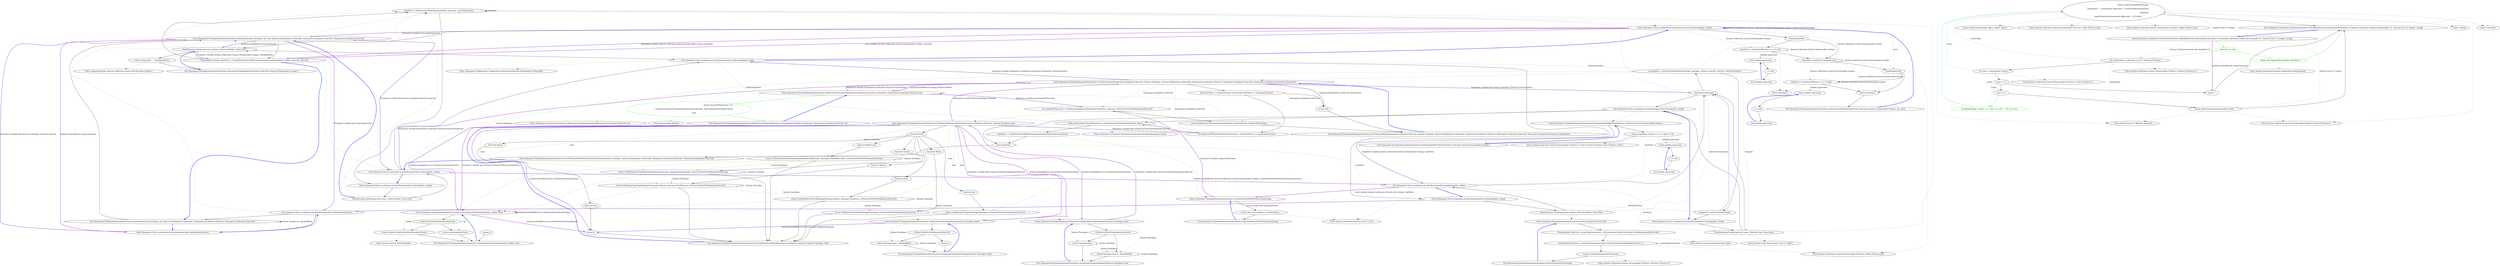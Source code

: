 digraph  {
m0_5 [label="timeParts = SetPrecisionOfTimeSpan(timeParts, precision, countEmptyUnits)", span="45-45", cluster="Humanizer.TimeSpanHumanizeExtensions.Humanize(System.TimeSpan, int, bool, System.Globalization.CultureInfo, Humanizer.Localisation.TimeUnit, Humanizer.Localisation.TimeUnit)", file="TimeSpanHumanizeExtensions.cs"];
m0_27 [label="Entry System.Collections.Generic.List<T>.List()", span="0-0", cluster="System.Collections.Generic.List<T>.List()", file="TimeSpanHumanizeExtensions.cs"];
m0_47 [label="Entry Humanizer.TimeSpanHumanizeExtensions.BuildFormatTimePart(Humanizer.Localisation.Formatters.IFormatter, Humanizer.Localisation.TimeUnit, int)", span="155-155", cluster="Humanizer.TimeSpanHumanizeExtensions.BuildFormatTimePart(Humanizer.Localisation.Formatters.IFormatter, Humanizer.Localisation.TimeUnit, int)", file="TimeSpanHumanizeExtensions.cs"];
m0_82 [label="return amountOfTimeUnits != 0\r\n                ? cultureFormatter.TimeSpanHumanize(timeUnitType, Math.Abs(amountOfTimeUnits))\r\n                : null;", span="158-160", cluster="Humanizer.TimeSpanHumanizeExtensions.BuildFormatTimePart(Humanizer.Localisation.Formatters.IFormatter, Humanizer.Localisation.TimeUnit, int)", color=green, community=0, file="TimeSpanHumanizeExtensions.cs"];
m0_83 [label="Exit Humanizer.TimeSpanHumanizeExtensions.BuildFormatTimePart(Humanizer.Localisation.Formatters.IFormatter, Humanizer.Localisation.TimeUnit, int)", span="155-155", cluster="Humanizer.TimeSpanHumanizeExtensions.BuildFormatTimePart(Humanizer.Localisation.Formatters.IFormatter, Humanizer.Localisation.TimeUnit, int)", file="TimeSpanHumanizeExtensions.cs"];
m0_2 [label="Exit Humanizer.TimeSpanHumanizeExtensions.Humanize(System.TimeSpan, int, System.Globalization.CultureInfo, Humanizer.Localisation.TimeUnit, Humanizer.Localisation.TimeUnit)", span="27-27", cluster="Humanizer.TimeSpanHumanizeExtensions.Humanize(System.TimeSpan, int, System.Globalization.CultureInfo, Humanizer.Localisation.TimeUnit, Humanizer.Localisation.TimeUnit)", file="TimeSpanHumanizeExtensions.cs"];
m0_3 [label="Entry Humanizer.TimeSpanHumanizeExtensions.Humanize(System.TimeSpan, int, bool, System.Globalization.CultureInfo, Humanizer.Localisation.TimeUnit, Humanizer.Localisation.TimeUnit)", span="42-42", cluster="Humanizer.TimeSpanHumanizeExtensions.Humanize(System.TimeSpan, int, bool, System.Globalization.CultureInfo, Humanizer.Localisation.TimeUnit, Humanizer.Localisation.TimeUnit)", file="TimeSpanHumanizeExtensions.cs"];
m0_4 [label="IEnumerable<string> timeParts = CreateTheTimePartsWithUperAndLowerLimits(timeSpan, culture, maxUnit, minUnit)", span="44-44", cluster="Humanizer.TimeSpanHumanizeExtensions.Humanize(System.TimeSpan, int, bool, System.Globalization.CultureInfo, Humanizer.Localisation.TimeUnit, Humanizer.Localisation.TimeUnit)", file="TimeSpanHumanizeExtensions.cs"];
m0_66 [label="Entry Humanizer.TimeSpanHumanizeExtensions.GetSpecialCaseDaysAsInteger(System.TimeSpan, bool)", span="129-129", cluster="Humanizer.TimeSpanHumanizeExtensions.GetSpecialCaseDaysAsInteger(System.TimeSpan, bool)", file="TimeSpanHumanizeExtensions.cs"];
m0_72 [label=isTimeUnitToGetTheMaximumTimeUnit, span="131-131", cluster="Humanizer.TimeSpanHumanizeExtensions.GetSpecialCaseDaysAsInteger(System.TimeSpan, bool)", file="TimeSpanHumanizeExtensions.cs"];
m0_73 [label="return timespan.Days;", span="133-133", cluster="Humanizer.TimeSpanHumanizeExtensions.GetSpecialCaseDaysAsInteger(System.TimeSpan, bool)", file="TimeSpanHumanizeExtensions.cs"];
m0_74 [label="return timespan.Days % _daysInAWeek;", span="135-135", cluster="Humanizer.TimeSpanHumanizeExtensions.GetSpecialCaseDaysAsInteger(System.TimeSpan, bool)", file="TimeSpanHumanizeExtensions.cs"];
m0_75 [label="Exit Humanizer.TimeSpanHumanizeExtensions.GetSpecialCaseDaysAsInteger(System.TimeSpan, bool)", span="129-129", cluster="Humanizer.TimeSpanHumanizeExtensions.GetSpecialCaseDaysAsInteger(System.TimeSpan, bool)", file="TimeSpanHumanizeExtensions.cs"];
m0_90 [label="Entry System.Collections.Generic.IEnumerable<TSource>.Count<TSource>(System.Func<TSource, bool>)", span="0-0", cluster="System.Collections.Generic.IEnumerable<TSource>.Count<TSource>(System.Func<TSource, bool>)", file="TimeSpanHumanizeExtensions.cs"];
m0_39 [label="Entry System.Collections.Generic.IEnumerable<TSource>.Reverse<TSource>()", span="0-0", cluster="System.Collections.Generic.IEnumerable<TSource>.Reverse<TSource>()", file="TimeSpanHumanizeExtensions.cs"];
m0_81 [label="Entry System.Convert.ToInt32(double)", span="0-0", cluster="System.Convert.ToInt32(double)", file="TimeSpanHumanizeExtensions.cs"];
m0_37 [label="Entry System.Enum.GetValues(System.Type)", span="0-0", cluster="System.Enum.GetValues(System.Type)", file="TimeSpanHumanizeExtensions.cs"];
m0_0 [label="Entry Humanizer.Tests.Localisation.he.DateHumanizeTests.DateHumanizeTests()", span="9-9", cluster="Humanizer.Tests.Localisation.he.DateHumanizeTests.DateHumanizeTests()", file="TimeSpanHumanizeExtensions.cs"];
m0_1 [label="Exit Humanizer.Tests.Localisation.he.DateHumanizeTests.DateHumanizeTests()", span="9-9", cluster="Humanizer.Tests.Localisation.he.DateHumanizeTests.DateHumanizeTests()", file="TimeSpanHumanizeExtensions.cs"];
m0_15 [label=timeUnitsEnumTypes, span="57-57", cluster="Humanizer.TimeSpanHumanizeExtensions.CreateTheTimePartsWithUperAndLowerLimits(System.TimeSpan, System.Globalization.CultureInfo, Humanizer.Localisation.TimeUnit, Humanizer.Localisation.TimeUnit)", file="TimeSpanHumanizeExtensions.cs"];
m0_16 [label="var timepart = GetTimeUnitPart(timeUnitType, timespan, culture, maxUnit, minUnit, cultureFormatter)", span="59-59", cluster="Humanizer.TimeSpanHumanizeExtensions.CreateTheTimePartsWithUperAndLowerLimits(System.TimeSpan, System.Globalization.CultureInfo, Humanizer.Localisation.TimeUnit, Humanizer.Localisation.TimeUnit)", file="TimeSpanHumanizeExtensions.cs"];
m0_17 [label="timepart != null || firstValueFound", span="61-61", cluster="Humanizer.TimeSpanHumanizeExtensions.CreateTheTimePartsWithUperAndLowerLimits(System.TimeSpan, System.Globalization.CultureInfo, Humanizer.Localisation.TimeUnit, Humanizer.Localisation.TimeUnit)", file="TimeSpanHumanizeExtensions.cs"];
m0_9 [label="Entry Humanizer.Tests.Localisation.he.DateHumanizeTests.MinutesAgo(int, string)", span="36-36", cluster="Humanizer.Tests.Localisation.he.DateHumanizeTests.MinutesAgo(int, string)", file="TimeSpanHumanizeExtensions.cs"];
m0_94 [label="!countEmptyUnits", span="175-175", cluster="Humanizer.TimeSpanHumanizeExtensions.SetPrecisionOfTimeSpan(System.Collections.Generic.IEnumerable<string>, int, bool)", file="TimeSpanHumanizeExtensions.cs"];
m0_95 [label="timeParts = timeParts.Where(x => x != null)", span="176-176", cluster="Humanizer.TimeSpanHumanizeExtensions.SetPrecisionOfTimeSpan(System.Collections.Generic.IEnumerable<string>, int, bool)", file="TimeSpanHumanizeExtensions.cs"];
m0_96 [label="timeParts = timeParts.Take(precision)", span="177-177", cluster="Humanizer.TimeSpanHumanizeExtensions.SetPrecisionOfTimeSpan(System.Collections.Generic.IEnumerable<string>, int, bool)", file="TimeSpanHumanizeExtensions.cs"];
m0_97 [label=countEmptyUnits, span="178-178", cluster="Humanizer.TimeSpanHumanizeExtensions.SetPrecisionOfTimeSpan(System.Collections.Generic.IEnumerable<string>, int, bool)", file="TimeSpanHumanizeExtensions.cs"];
m0_99 [label="return timeParts;", span="181-181", cluster="Humanizer.TimeSpanHumanizeExtensions.SetPrecisionOfTimeSpan(System.Collections.Generic.IEnumerable<string>, int, bool)", file="TimeSpanHumanizeExtensions.cs"];
m0_98 [label="timeParts = timeParts.Where(x => x != null)", span="179-179", cluster="Humanizer.TimeSpanHumanizeExtensions.SetPrecisionOfTimeSpan(System.Collections.Generic.IEnumerable<string>, int, bool)", file="TimeSpanHumanizeExtensions.cs"];
m0_100 [label="Exit Humanizer.TimeSpanHumanizeExtensions.SetPrecisionOfTimeSpan(System.Collections.Generic.IEnumerable<string>, int, bool)", span="173-173", cluster="Humanizer.TimeSpanHumanizeExtensions.SetPrecisionOfTimeSpan(System.Collections.Generic.IEnumerable<string>, int, bool)", file="TimeSpanHumanizeExtensions.cs"];
m0_6 [label="Entry Humanizer.Tests.Localisation.he.DateHumanizeTests.HoursAgo(int, string)", span="26-26", cluster="Humanizer.Tests.Localisation.he.DateHumanizeTests.HoursAgo(int, string)", file="TimeSpanHumanizeExtensions.cs"];
m0_7 [label="DateHumanize.Verify(expected, hours, TimeUnit.Hour, Tense.Past)", span="28-28", cluster="Humanizer.Tests.Localisation.he.DateHumanizeTests.HoursAgo(int, string)", file="TimeSpanHumanizeExtensions.cs"];
m0_10 [label="DateHumanize.Verify(expected, minutes, TimeUnit.Minute, Tense.Past)", span="38-38", cluster="Humanizer.Tests.Localisation.he.DateHumanizeTests.MinutesAgo(int, string)", file="TimeSpanHumanizeExtensions.cs"];
m0_108 [label="return string.Join('', '', timeSpanParts);", span="186-186", cluster="Humanizer.TimeSpanHumanizeExtensions.ConcatenateTimeSpanParts(System.Collections.Generic.IEnumerable<string>)", file="TimeSpanHumanizeExtensions.cs"];
m0_109 [label="Exit Humanizer.TimeSpanHumanizeExtensions.ConcatenateTimeSpanParts(System.Collections.Generic.IEnumerable<string>)", span="184-184", cluster="Humanizer.TimeSpanHumanizeExtensions.ConcatenateTimeSpanParts(System.Collections.Generic.IEnumerable<string>)", file="TimeSpanHumanizeExtensions.cs"];
m0_67 [label="Entry Humanizer.TimeSpanHumanizeExtensions.GetSpecialCaseWeeksAsInteger(System.TimeSpan, bool)", span="119-119", cluster="Humanizer.TimeSpanHumanizeExtensions.GetSpecialCaseWeeksAsInteger(System.TimeSpan, bool)", file="TimeSpanHumanizeExtensions.cs"];
m0_68 [label=isTimeUnitToGetTheMaximumTimeUnit, span="121-121", cluster="Humanizer.TimeSpanHumanizeExtensions.GetSpecialCaseWeeksAsInteger(System.TimeSpan, bool)", file="TimeSpanHumanizeExtensions.cs"];
m0_69 [label="return timespan.Days / _daysInAWeek;", span="123-123", cluster="Humanizer.TimeSpanHumanizeExtensions.GetSpecialCaseWeeksAsInteger(System.TimeSpan, bool)", file="TimeSpanHumanizeExtensions.cs"];
m0_70 [label="return 0;", span="126-126", cluster="Humanizer.TimeSpanHumanizeExtensions.GetSpecialCaseWeeksAsInteger(System.TimeSpan, bool)", file="TimeSpanHumanizeExtensions.cs"];
m0_71 [label="Exit Humanizer.TimeSpanHumanizeExtensions.GetSpecialCaseWeeksAsInteger(System.TimeSpan, bool)", span="119-119", cluster="Humanizer.TimeSpanHumanizeExtensions.GetSpecialCaseWeeksAsInteger(System.TimeSpan, bool)", file="TimeSpanHumanizeExtensions.cs"];
m0_85 [label="Entry Humanizer.Localisation.Formatters.IFormatter.TimeSpanHumanize(Humanizer.Localisation.TimeUnit, int)", span="36-36", cluster="Humanizer.Localisation.Formatters.IFormatter.TimeSpanHumanize(Humanizer.Localisation.TimeUnit, int)", file="TimeSpanHumanizeExtensions.cs"];
m0_101 [label="Entry Unk.Where", span="", cluster="Unk.Where", file="TimeSpanHumanizeExtensions.cs"];
m0_8 [label="Exit Humanizer.Tests.Localisation.he.DateHumanizeTests.HoursAgo(int, string)", span="26-26", cluster="Humanizer.Tests.Localisation.he.DateHumanizeTests.HoursAgo(int, string)", file="TimeSpanHumanizeExtensions.cs"];
m0_11 [label="Exit Humanizer.Tests.Localisation.he.DateHumanizeTests.MinutesAgo(int, string)", span="36-36", cluster="Humanizer.Tests.Localisation.he.DateHumanizeTests.MinutesAgo(int, string)", file="TimeSpanHumanizeExtensions.cs"];
m0_19 [label="DateHumanize.Verify(expected, years, TimeUnit.Year, Tense.Past)", span="68-68", cluster="Humanizer.Tests.Localisation.he.DateHumanizeTests.YearsAgo(int, string)", file="TimeSpanHumanizeExtensions.cs"];
m0_13 [label="DateHumanize.Verify(expected, months, TimeUnit.Month, Tense.Past)", span="48-48", cluster="Humanizer.Tests.Localisation.he.DateHumanizeTests.MonthsAgo(int, string)", file="TimeSpanHumanizeExtensions.cs"];
m0_14 [label="Exit Humanizer.Tests.Localisation.he.DateHumanizeTests.MonthsAgo(int, string)", span="46-46", cluster="Humanizer.Tests.Localisation.he.DateHumanizeTests.MonthsAgo(int, string)", file="TimeSpanHumanizeExtensions.cs"];
m0_20 [label="Exit Humanizer.Tests.Localisation.he.DateHumanizeTests.YearsAgo(int, string)", span="66-66", cluster="Humanizer.Tests.Localisation.he.DateHumanizeTests.YearsAgo(int, string)", file="TimeSpanHumanizeExtensions.cs"];
m0_12 [label="Entry Humanizer.Tests.Localisation.he.DateHumanizeTests.MonthsAgo(int, string)", span="46-46", cluster="Humanizer.Tests.Localisation.he.DateHumanizeTests.MonthsAgo(int, string)", file="TimeSpanHumanizeExtensions.cs"];
m0_21 [label="string noTimeValueCultureFarmated = cultureFormatter.TimeSpanHumanize_Zero()", span="69-69", cluster="Humanizer.TimeSpanHumanizeExtensions.CreateTheTimePartsWithUperAndLowerLimits(System.TimeSpan, System.Globalization.CultureInfo, Humanizer.Localisation.TimeUnit, Humanizer.Localisation.TimeUnit)", file="TimeSpanHumanizeExtensions.cs"];
m0_18 [label="Entry Humanizer.Tests.Localisation.he.DateHumanizeTests.YearsAgo(int, string)", span="66-66", cluster="Humanizer.Tests.Localisation.he.DateHumanizeTests.YearsAgo(int, string)", file="TimeSpanHumanizeExtensions.cs"];
m0_23 [label="return timeParts;", span="72-72", cluster="Humanizer.TimeSpanHumanizeExtensions.CreateTheTimePartsWithUperAndLowerLimits(System.TimeSpan, System.Globalization.CultureInfo, Humanizer.Localisation.TimeUnit, Humanizer.Localisation.TimeUnit)", file="TimeSpanHumanizeExtensions.cs"];
m0_22 [label="timeParts = CreateTimePartsWithNoTimeValue(noTimeValueCultureFarmated)", span="70-70", cluster="Humanizer.TimeSpanHumanizeExtensions.CreateTheTimePartsWithUperAndLowerLimits(System.TimeSpan, System.Globalization.CultureInfo, Humanizer.Localisation.TimeUnit, Humanizer.Localisation.TimeUnit)", file="TimeSpanHumanizeExtensions.cs"];
m0_24 [label="Exit Humanizer.TimeSpanHumanizeExtensions.CreateTheTimePartsWithUperAndLowerLimits(System.TimeSpan, System.Globalization.CultureInfo, Humanizer.Localisation.TimeUnit, Humanizer.Localisation.TimeUnit)", span="50-50", cluster="Humanizer.TimeSpanHumanizeExtensions.CreateTheTimePartsWithUperAndLowerLimits(System.TimeSpan, System.Globalization.CultureInfo, Humanizer.Localisation.TimeUnit, Humanizer.Localisation.TimeUnit)", file="TimeSpanHumanizeExtensions.cs"];
m0_84 [label="Entry System.Math.Abs(int)", span="0-0", cluster="System.Math.Abs(int)", file="TimeSpanHumanizeExtensions.cs"];
m0_38 [label="Entry System.Collections.Generic.IEnumerable<TSource>.Take<TSource>(int)", span="0-0", cluster="System.Collections.Generic.IEnumerable<TSource>.Take<TSource>(int)", file="TimeSpanHumanizeExtensions.cs"];
m0_110 [label="Entry string.Join(string, System.Collections.Generic.IEnumerable<string>)", span="0-0", cluster="string.Join(string, System.Collections.Generic.IEnumerable<string>)", file="TimeSpanHumanizeExtensions.cs"];
m0_26 [label="Entry Humanizer.TimeSpanHumanizeExtensions.GetEnumTypesForTimeUnit()", span="75-75", cluster="Humanizer.TimeSpanHumanizeExtensions.GetEnumTypesForTimeUnit()", file="TimeSpanHumanizeExtensions.cs"];
m0_33 [label="IEnumerable<TimeUnit> enumTypeEnumerator = (IEnumerable<TimeUnit>)Enum.GetValues(typeof(TimeUnit))", span="77-77", cluster="Humanizer.TimeSpanHumanizeExtensions.GetEnumTypesForTimeUnit()", file="TimeSpanHumanizeExtensions.cs"];
m0_35 [label="return enumTypeEnumerator.Reverse();", span="80-80", cluster="Humanizer.TimeSpanHumanizeExtensions.GetEnumTypesForTimeUnit()", file="TimeSpanHumanizeExtensions.cs"];
m0_34 [label="enumTypeEnumerator = enumTypeEnumerator.Take(_lastTimeUnitTypeIndexImplemented + 1)", span="78-78", cluster="Humanizer.TimeSpanHumanizeExtensions.GetEnumTypesForTimeUnit()", file="TimeSpanHumanizeExtensions.cs"];
m0_36 [label="Exit Humanizer.TimeSpanHumanizeExtensions.GetEnumTypesForTimeUnit()", span="75-75", cluster="Humanizer.TimeSpanHumanizeExtensions.GetEnumTypesForTimeUnit()", file="TimeSpanHumanizeExtensions.cs"];
m0_46 [label="Entry Humanizer.TimeSpanHumanizeExtensions.GetTimeUnitNumericalValue(Humanizer.Localisation.TimeUnit, System.TimeSpan, bool)", span="94-94", cluster="Humanizer.TimeSpanHumanizeExtensions.GetTimeUnitNumericalValue(Humanizer.Localisation.TimeUnit, System.TimeSpan, bool)", file="TimeSpanHumanizeExtensions.cs"];
m0_48 [label=timeUnitToGet, span="96-96", cluster="Humanizer.TimeSpanHumanizeExtensions.GetTimeUnitNumericalValue(Humanizer.Localisation.TimeUnit, System.TimeSpan, bool)", file="TimeSpanHumanizeExtensions.cs"];
m0_50 [label="return GetNormalCaseTimeAsInteger(timespan.Milliseconds, timespan.TotalMilliseconds, isTimeUnitToGetTheMaximumTimeUnit);", span="99-99", cluster="Humanizer.TimeSpanHumanizeExtensions.GetTimeUnitNumericalValue(Humanizer.Localisation.TimeUnit, System.TimeSpan, bool)", file="TimeSpanHumanizeExtensions.cs"];
m0_52 [label="return GetNormalCaseTimeAsInteger(timespan.Seconds, timespan.TotalSeconds, isTimeUnitToGetTheMaximumTimeUnit);", span="101-101", cluster="Humanizer.TimeSpanHumanizeExtensions.GetTimeUnitNumericalValue(Humanizer.Localisation.TimeUnit, System.TimeSpan, bool)", file="TimeSpanHumanizeExtensions.cs"];
m0_54 [label="return GetNormalCaseTimeAsInteger(timespan.Minutes, timespan.TotalMinutes, isTimeUnitToGetTheMaximumTimeUnit);", span="103-103", cluster="Humanizer.TimeSpanHumanizeExtensions.GetTimeUnitNumericalValue(Humanizer.Localisation.TimeUnit, System.TimeSpan, bool)", file="TimeSpanHumanizeExtensions.cs"];
m0_56 [label="return GetNormalCaseTimeAsInteger(timespan.Hours, timespan.TotalHours, isTimeUnitToGetTheMaximumTimeUnit);", span="105-105", cluster="Humanizer.TimeSpanHumanizeExtensions.GetTimeUnitNumericalValue(Humanizer.Localisation.TimeUnit, System.TimeSpan, bool)", file="TimeSpanHumanizeExtensions.cs"];
m0_58 [label="return GetSpecialCaseDaysAsInteger(timespan, isTimeUnitToGetTheMaximumTimeUnit);", span="107-107", cluster="Humanizer.TimeSpanHumanizeExtensions.GetTimeUnitNumericalValue(Humanizer.Localisation.TimeUnit, System.TimeSpan, bool)", file="TimeSpanHumanizeExtensions.cs"];
m0_60 [label="return GetSpecialCaseWeeksAsInteger(timespan, isTimeUnitToGetTheMaximumTimeUnit);", span="109-109", cluster="Humanizer.TimeSpanHumanizeExtensions.GetTimeUnitNumericalValue(Humanizer.Localisation.TimeUnit, System.TimeSpan, bool)", file="TimeSpanHumanizeExtensions.cs"];
m0_63 [label="return 0;", span="115-115", cluster="Humanizer.TimeSpanHumanizeExtensions.GetTimeUnitNumericalValue(Humanizer.Localisation.TimeUnit, System.TimeSpan, bool)", file="TimeSpanHumanizeExtensions.cs"];
m0_49 [label="TimeUnit.Millisecond", span="98-98", cluster="Humanizer.TimeSpanHumanizeExtensions.GetTimeUnitNumericalValue(Humanizer.Localisation.TimeUnit, System.TimeSpan, bool)", file="TimeSpanHumanizeExtensions.cs"];
m0_51 [label="TimeUnit.Second", span="100-100", cluster="Humanizer.TimeSpanHumanizeExtensions.GetTimeUnitNumericalValue(Humanizer.Localisation.TimeUnit, System.TimeSpan, bool)", file="TimeSpanHumanizeExtensions.cs"];
m0_53 [label="TimeUnit.Minute", span="102-102", cluster="Humanizer.TimeSpanHumanizeExtensions.GetTimeUnitNumericalValue(Humanizer.Localisation.TimeUnit, System.TimeSpan, bool)", file="TimeSpanHumanizeExtensions.cs"];
m0_55 [label="TimeUnit.Hour", span="104-104", cluster="Humanizer.TimeSpanHumanizeExtensions.GetTimeUnitNumericalValue(Humanizer.Localisation.TimeUnit, System.TimeSpan, bool)", file="TimeSpanHumanizeExtensions.cs"];
m0_57 [label="TimeUnit.Day", span="106-106", cluster="Humanizer.TimeSpanHumanizeExtensions.GetTimeUnitNumericalValue(Humanizer.Localisation.TimeUnit, System.TimeSpan, bool)", file="TimeSpanHumanizeExtensions.cs"];
m0_59 [label="TimeUnit.Week", span="108-108", cluster="Humanizer.TimeSpanHumanizeExtensions.GetTimeUnitNumericalValue(Humanizer.Localisation.TimeUnit, System.TimeSpan, bool)", file="TimeSpanHumanizeExtensions.cs"];
m0_61 [label="TimeUnit.Month", span="110-110", cluster="Humanizer.TimeSpanHumanizeExtensions.GetTimeUnitNumericalValue(Humanizer.Localisation.TimeUnit, System.TimeSpan, bool)", file="TimeSpanHumanizeExtensions.cs"];
m0_62 [label="TimeUnit.Year", span="112-112", cluster="Humanizer.TimeSpanHumanizeExtensions.GetTimeUnitNumericalValue(Humanizer.Localisation.TimeUnit, System.TimeSpan, bool)", file="TimeSpanHumanizeExtensions.cs"];
m0_64 [label="Exit Humanizer.TimeSpanHumanizeExtensions.GetTimeUnitNumericalValue(Humanizer.Localisation.TimeUnit, System.TimeSpan, bool)", span="94-94", cluster="Humanizer.TimeSpanHumanizeExtensions.GetTimeUnitNumericalValue(Humanizer.Localisation.TimeUnit, System.TimeSpan, bool)", file="TimeSpanHumanizeExtensions.cs"];
m0_105 [label="Entry lambda expression", span="179-179", cluster="lambda expression", file="TimeSpanHumanizeExtensions.cs"];
m0_91 [label="Entry lambda expression", span="170-170", cluster="lambda expression", file="TimeSpanHumanizeExtensions.cs"];
m0_102 [label="Entry lambda expression", span="176-176", cluster="lambda expression", file="TimeSpanHumanizeExtensions.cs"];
m0_93 [label="Exit lambda expression", span="170-170", cluster="lambda expression", file="TimeSpanHumanizeExtensions.cs"];
m0_92 [label="x != null", span="170-170", cluster="lambda expression", file="TimeSpanHumanizeExtensions.cs"];
m0_104 [label="Exit lambda expression", span="176-176", cluster="lambda expression", file="TimeSpanHumanizeExtensions.cs"];
m0_103 [label="x != null", span="176-176", cluster="lambda expression", file="TimeSpanHumanizeExtensions.cs"];
m0_106 [label="x != null", span="179-179", cluster="lambda expression", file="TimeSpanHumanizeExtensions.cs"];
m0_107 [label="Exit lambda expression", span="179-179", cluster="lambda expression", file="TimeSpanHumanizeExtensions.cs"];
m0_32 [label="Entry Humanizer.TimeSpanHumanizeExtensions.CreateTimePartsWithNoTimeValue(string)", span="163-163", cluster="Humanizer.TimeSpanHumanizeExtensions.CreateTimePartsWithNoTimeValue(string)", file="TimeSpanHumanizeExtensions.cs"];
m0_86 [label="return new List<string>() { noTimeValue };", span="165-165", cluster="Humanizer.TimeSpanHumanizeExtensions.CreateTimePartsWithNoTimeValue(string)", file="TimeSpanHumanizeExtensions.cs"];
m0_87 [label="Exit Humanizer.TimeSpanHumanizeExtensions.CreateTimePartsWithNoTimeValue(string)", span="163-163", cluster="Humanizer.TimeSpanHumanizeExtensions.CreateTimePartsWithNoTimeValue(string)", file="TimeSpanHumanizeExtensions.cs"];
m0_25 [label="Entry Humanizer.Configuration.Configurator.GetFormatter(System.Globalization.CultureInfo)", span="66-66", cluster="Humanizer.Configuration.Configurator.GetFormatter(System.Globalization.CultureInfo)", file="TimeSpanHumanizeExtensions.cs"];
m0_30 [label="Entry Humanizer.TimeSpanHumanizeExtensions.IsContainingOnlyNullValue(System.Collections.Generic.IEnumerable<string>)", span="168-168", cluster="Humanizer.TimeSpanHumanizeExtensions.IsContainingOnlyNullValue(System.Collections.Generic.IEnumerable<string>)", file="TimeSpanHumanizeExtensions.cs"];
m0_88 [label="return (timeParts.Count(x => x != null) == 0);", span="170-170", cluster="Humanizer.TimeSpanHumanizeExtensions.IsContainingOnlyNullValue(System.Collections.Generic.IEnumerable<string>)", file="TimeSpanHumanizeExtensions.cs"];
m0_89 [label="Exit Humanizer.TimeSpanHumanizeExtensions.IsContainingOnlyNullValue(System.Collections.Generic.IEnumerable<string>)", span="168-168", cluster="Humanizer.TimeSpanHumanizeExtensions.IsContainingOnlyNullValue(System.Collections.Generic.IEnumerable<string>)", file="TimeSpanHumanizeExtensions.cs"];
m0_28 [label="Entry Humanizer.TimeSpanHumanizeExtensions.GetTimeUnitPart(Humanizer.Localisation.TimeUnit, System.TimeSpan, System.Globalization.CultureInfo, Humanizer.Localisation.TimeUnit, Humanizer.Localisation.TimeUnit, Humanizer.Localisation.Formatters.IFormatter)", span="83-83", cluster="Humanizer.TimeSpanHumanizeExtensions.GetTimeUnitPart(Humanizer.Localisation.TimeUnit, System.TimeSpan, System.Globalization.CultureInfo, Humanizer.Localisation.TimeUnit, Humanizer.Localisation.TimeUnit, Humanizer.Localisation.Formatters.IFormatter)", file="TimeSpanHumanizeExtensions.cs"];
m0_43 [label="return BuildFormatTimePart(cultureFormatter, timeUnitToGet, numberOfTimeUnits);", span="89-89", cluster="Humanizer.TimeSpanHumanizeExtensions.GetTimeUnitPart(Humanizer.Localisation.TimeUnit, System.TimeSpan, System.Globalization.CultureInfo, Humanizer.Localisation.TimeUnit, Humanizer.Localisation.TimeUnit, Humanizer.Localisation.Formatters.IFormatter)", file="TimeSpanHumanizeExtensions.cs"];
m0_42 [label="var numberOfTimeUnits = GetTimeUnitNumericalValue(timeUnitToGet, timespan, isTimeUnitToGetTheMaximumTimeUnit)", span="88-88", cluster="Humanizer.TimeSpanHumanizeExtensions.GetTimeUnitPart(Humanizer.Localisation.TimeUnit, System.TimeSpan, System.Globalization.CultureInfo, Humanizer.Localisation.TimeUnit, Humanizer.Localisation.TimeUnit, Humanizer.Localisation.Formatters.IFormatter)", file="TimeSpanHumanizeExtensions.cs"];
m0_40 [label="timeUnitToGet <= maximumTimeUnit && timeUnitToGet >= minimumTimeUnit", span="85-85", cluster="Humanizer.TimeSpanHumanizeExtensions.GetTimeUnitPart(Humanizer.Localisation.TimeUnit, System.TimeSpan, System.Globalization.CultureInfo, Humanizer.Localisation.TimeUnit, Humanizer.Localisation.TimeUnit, Humanizer.Localisation.Formatters.IFormatter)", file="TimeSpanHumanizeExtensions.cs"];
m0_41 [label="var isTimeUnitToGetTheMaximumTimeUnit = (timeUnitToGet == maximumTimeUnit)", span="87-87", cluster="Humanizer.TimeSpanHumanizeExtensions.GetTimeUnitPart(Humanizer.Localisation.TimeUnit, System.TimeSpan, System.Globalization.CultureInfo, Humanizer.Localisation.TimeUnit, Humanizer.Localisation.TimeUnit, Humanizer.Localisation.Formatters.IFormatter)", file="TimeSpanHumanizeExtensions.cs"];
m0_44 [label="return null;", span="91-91", cluster="Humanizer.TimeSpanHumanizeExtensions.GetTimeUnitPart(Humanizer.Localisation.TimeUnit, System.TimeSpan, System.Globalization.CultureInfo, Humanizer.Localisation.TimeUnit, Humanizer.Localisation.TimeUnit, Humanizer.Localisation.Formatters.IFormatter)", file="TimeSpanHumanizeExtensions.cs"];
m0_45 [label="Exit Humanizer.TimeSpanHumanizeExtensions.GetTimeUnitPart(Humanizer.Localisation.TimeUnit, System.TimeSpan, System.Globalization.CultureInfo, Humanizer.Localisation.TimeUnit, Humanizer.Localisation.TimeUnit, Humanizer.Localisation.Formatters.IFormatter)", span="83-83", cluster="Humanizer.TimeSpanHumanizeExtensions.GetTimeUnitPart(Humanizer.Localisation.TimeUnit, System.TimeSpan, System.Globalization.CultureInfo, Humanizer.Localisation.TimeUnit, Humanizer.Localisation.TimeUnit, Humanizer.Localisation.Formatters.IFormatter)", file="TimeSpanHumanizeExtensions.cs"];
m0_29 [label="Entry System.Collections.Generic.List<T>.Add(T)", span="0-0", cluster="System.Collections.Generic.List<T>.Add(T)", file="TimeSpanHumanizeExtensions.cs"];
m0_31 [label="Entry Humanizer.Localisation.Formatters.IFormatter.TimeSpanHumanize_Zero()", span="28-28", cluster="Humanizer.Localisation.Formatters.IFormatter.TimeSpanHumanize_Zero()", file="TimeSpanHumanizeExtensions.cs"];
m0_65 [label="Entry Humanizer.TimeSpanHumanizeExtensions.GetNormalCaseTimeAsInteger(int, double, bool)", span="138-138", cluster="Humanizer.TimeSpanHumanizeExtensions.GetNormalCaseTimeAsInteger(int, double, bool)", file="TimeSpanHumanizeExtensions.cs"];
m0_76 [label=isTimeUnitToGetTheMaximumTimeUnit, span="140-140", cluster="Humanizer.TimeSpanHumanizeExtensions.GetNormalCaseTimeAsInteger(int, double, bool)", file="TimeSpanHumanizeExtensions.cs"];
m0_77 [label="return Convert.ToInt32(totalTimeNumberOfUnits);", span="144-144", cluster="Humanizer.TimeSpanHumanizeExtensions.GetNormalCaseTimeAsInteger(int, double, bool)", file="TimeSpanHumanizeExtensions.cs"];
m0_78 [label="return timeNumberOfUnits;", span="152-152", cluster="Humanizer.TimeSpanHumanizeExtensions.GetNormalCaseTimeAsInteger(int, double, bool)", file="TimeSpanHumanizeExtensions.cs"];
m0_79 [label="return 0;", span="149-149", cluster="Humanizer.TimeSpanHumanizeExtensions.GetNormalCaseTimeAsInteger(int, double, bool)", file="TimeSpanHumanizeExtensions.cs"];
m0_80 [label="Exit Humanizer.TimeSpanHumanizeExtensions.GetNormalCaseTimeAsInteger(int, double, bool)", span="138-138", cluster="Humanizer.TimeSpanHumanizeExtensions.GetNormalCaseTimeAsInteger(int, double, bool)", file="TimeSpanHumanizeExtensions.cs"];
m1_23 [label="Entry string.Format(string, object, object, object)", span="0-0", cluster="string.Format(string, object, object, object)", file="TimeSpanHumanizeTests.cs"];
m1_19 [label="Entry System.Collections.Generic.IEnumerable<TSource>.Take<TSource>(int)", span="0-0", cluster="System.Collections.Generic.IEnumerable<TSource>.Take<TSource>(int)", file="TimeSpanHumanizeTests.cs"];
m1_22 [label="Entry System.Collections.Generic.IEnumerable<TSource>.Skip<TSource>(int)", span="0-0", cluster="System.Collections.Generic.IEnumerable<TSource>.Skip<TSource>(int)", file="TimeSpanHumanizeTests.cs"];
m1_18 [label="Entry System.Func<T, TResult>.Invoke(T)", span="0-0", cluster="System.Func<T, TResult>.Invoke(T)", file="TimeSpanHumanizeTests.cs"];
m1_14 [label="Entry System.ArgumentException.ArgumentException(string)", span="0-0", cluster="System.ArgumentException.ArgumentException(string)", file="TimeSpanHumanizeTests.cs"];
m1_2 [label="Entry Humanizer.Localisation.CollectionFormatters.OxfordStyleCollectionFormatter.Humanize<T>(System.Collections.Generic.IEnumerable<T>, System.Func<T, string>, string)", span="13-13", cluster="Humanizer.Localisation.CollectionFormatters.OxfordStyleCollectionFormatter.Humanize<T>(System.Collections.Generic.IEnumerable<T>, System.Func<T, string>, string)", file="TimeSpanHumanizeTests.cs"];
m1_3 [label="collection == null", span="15-15", cluster="Humanizer.Localisation.CollectionFormatters.OxfordStyleCollectionFormatter.Humanize<T>(System.Collections.Generic.IEnumerable<T>, System.Func<T, string>, string)", color=green, community=0, file="TimeSpanHumanizeTests.cs"];
m1_4 [label="throw new ArgumentException(''collection'');", span="16-16", cluster="Humanizer.Localisation.CollectionFormatters.OxfordStyleCollectionFormatter.Humanize<T>(System.Collections.Generic.IEnumerable<T>, System.Func<T, string>, string)", color=green, community=0, file="TimeSpanHumanizeTests.cs"];
m1_5 [label="var enumerable = collection as T[] ?? collection.ToArray()", span="18-18", cluster="Humanizer.Localisation.CollectionFormatters.OxfordStyleCollectionFormatter.Humanize<T>(System.Collections.Generic.IEnumerable<T>, System.Func<T, string>, string)", file="TimeSpanHumanizeTests.cs"];
m1_11 [label="var formatString = count > 2 ? ''{0}, {1} {2}'' : ''{0} {1} {2}''", span="28-28", cluster="Humanizer.Localisation.CollectionFormatters.OxfordStyleCollectionFormatter.Humanize<T>(System.Collections.Generic.IEnumerable<T>, System.Func<T, string>, string)", color=green, community=0, file="TimeSpanHumanizeTests.cs"];
m1_6 [label="var count = enumerable.Count()", span="20-20", cluster="Humanizer.Localisation.CollectionFormatters.OxfordStyleCollectionFormatter.Humanize<T>(System.Collections.Generic.IEnumerable<T>, System.Func<T, string>, string)", file="TimeSpanHumanizeTests.cs"];
m1_9 [label="count == 1", span="25-25", cluster="Humanizer.Localisation.CollectionFormatters.OxfordStyleCollectionFormatter.Humanize<T>(System.Collections.Generic.IEnumerable<T>, System.Func<T, string>, string)", file="TimeSpanHumanizeTests.cs"];
m1_12 [label="return string.Format(formatString,\r\n                string.Join('', '', enumerable.Take(count - 1).Select(objectFormatter)),\r\n                separator,\r\n                objectFormatter(enumerable.Skip(count - 1).First()));", span="30-33", cluster="Humanizer.Localisation.CollectionFormatters.OxfordStyleCollectionFormatter.Humanize<T>(System.Collections.Generic.IEnumerable<T>, System.Func<T, string>, string)", file="TimeSpanHumanizeTests.cs"];
m1_10 [label="return objectFormatter(enumerable.First());", span="26-26", cluster="Humanizer.Localisation.CollectionFormatters.OxfordStyleCollectionFormatter.Humanize<T>(System.Collections.Generic.IEnumerable<T>, System.Func<T, string>, string)", file="TimeSpanHumanizeTests.cs"];
m1_8 [label="return '''';", span="23-23", cluster="Humanizer.Localisation.CollectionFormatters.OxfordStyleCollectionFormatter.Humanize<T>(System.Collections.Generic.IEnumerable<T>, System.Func<T, string>, string)", file="TimeSpanHumanizeTests.cs"];
m1_7 [label="count == 0", span="22-22", cluster="Humanizer.Localisation.CollectionFormatters.OxfordStyleCollectionFormatter.Humanize<T>(System.Collections.Generic.IEnumerable<T>, System.Func<T, string>, string)", file="TimeSpanHumanizeTests.cs"];
m1_13 [label="Exit Humanizer.Localisation.CollectionFormatters.OxfordStyleCollectionFormatter.Humanize<T>(System.Collections.Generic.IEnumerable<T>, System.Func<T, string>, string)", span="13-13", cluster="Humanizer.Localisation.CollectionFormatters.OxfordStyleCollectionFormatter.Humanize<T>(System.Collections.Generic.IEnumerable<T>, System.Func<T, string>, string)", file="TimeSpanHumanizeTests.cs"];
m1_21 [label="Entry Unk.Join", span="", cluster="Unk.Join", file="TimeSpanHumanizeTests.cs"];
m1_17 [label="Entry System.Collections.Generic.IEnumerable<TSource>.First<TSource>()", span="0-0", cluster="System.Collections.Generic.IEnumerable<TSource>.First<TSource>()", file="TimeSpanHumanizeTests.cs"];
m1_15 [label="Entry System.Collections.Generic.IEnumerable<TSource>.ToArray<TSource>()", span="0-0", cluster="System.Collections.Generic.IEnumerable<TSource>.ToArray<TSource>()", file="TimeSpanHumanizeTests.cs"];
m1_16 [label="Entry System.Collections.Generic.IEnumerable<TSource>.Count<TSource>()", span="0-0", cluster="System.Collections.Generic.IEnumerable<TSource>.Count<TSource>()", file="TimeSpanHumanizeTests.cs"];
m1_20 [label="Entry Unk.Select", span="", cluster="Unk.Select", file="TimeSpanHumanizeTests.cs"];
m0_5 -> m0_9  [key=2, style=dotted];
m0_5 -> m0_5  [key=1, style=dashed, color=darkseagreen4, label=timeParts];
m0_5 -> m0_6  [key=0, style=solid];
m0_47 -> m0_82  [key=0, style=solid, color=green];
m0_47 -> m0_28  [key=3, color=darkorchid, style=bold, label="Parameter variable Humanizer.Localisation.TimeUnit timeUnitType"];
m0_47 -> m0_42  [key=3, color=darkorchid, style=bold, label="Parameter variable int amountOfTimeUnits"];
m0_82 -> m0_83  [key=0, style=solid, color=green];
m0_82 -> m0_84  [key=2, style=dotted, color=green];
m0_82 -> m0_85  [key=2, style=dotted, color=green];
m0_83 -> m0_47  [key=0, style=bold, color=blue];
m0_2 -> m0_3  [key=0, style=solid];
m0_2 -> m0_2  [key=3, color=darkorchid, style=bold, label="Field variable int _daysInAWeek"];
m0_2 -> m0_0  [key=0, style=bold, color=blue];
m0_3 -> m0_4  [key=0, style=solid];
m0_3 -> m0_5  [key=2, style=dotted];
m0_3 -> m0_0  [key=3, color=darkorchid, style=bold, label="Parameter variable Humanizer.Localisation.TimeUnit minUnit"];
m0_3 -> m0_1  [key=3, color=darkorchid, style=bold, label="Parameter variable bool countEmptyUnits"];
m0_3 -> m0_10  [key=3, color=darkorchid, style=bold, label="method methodReturn string Humanize"];
m0_4 -> m0_2  [key=0, style=bold, color=blue];
m0_4 -> m0_8  [key=2, style=dotted];
m0_4 -> m0_5  [key=0, style=solid];
m0_4 -> m0_9  [key=3, color=darkorchid, style=bold, label="Local variable System.Collections.Generic.IEnumerable<string> timeParts"];
m0_66 -> m0_46  [key=3, color=darkorchid, style=bold, label="Parameter variable bool isTimeUnitToGetTheMaximumTimeUnit"];
m0_66 -> m0_72  [key=0, style=solid];
m0_66 -> m0_73  [key=1, style=dashed, color=darkseagreen4, label="System.TimeSpan"];
m0_66 -> m0_74  [key=1, style=dashed, color=darkseagreen4, label="System.TimeSpan"];
m0_72 -> m0_73  [key=0, style=solid];
m0_72 -> m0_74  [key=0, style=solid];
m0_73 -> m0_75  [key=0, style=solid];
m0_73 -> m0_73  [key=1, style=dashed, color=darkseagreen4, label="System.TimeSpan"];
m0_73 -> m0_74  [key=1, style=dashed, color=darkseagreen4, label="System.TimeSpan"];
m0_74 -> m0_75  [key=0, style=solid];
m0_74 -> m0_74  [key=1, style=dashed, color=darkseagreen4, label="System.TimeSpan"];
m0_75 -> m0_66  [key=0, style=bold, color=blue];
m0_0 -> m0_3  [key=3, color=darkorchid, style=bold, label="method methodReturn string Humanize"];
m0_0 -> m0_1  [key=0, style=solid];
m0_1 -> m0_3  [key=2, style=dotted];
m0_1 -> m0_2  [key=0, style=solid];
m0_1 -> m0_0  [key=0, style=bold, color=blue];
m0_15 -> m0_16  [key=0, style=solid];
m0_15 -> m0_20  [key=0, style=solid];
m0_16 -> m0_17  [key=0, style=solid];
m0_16 -> m0_5  [key=2, style=dotted];
m0_16 -> m0_28  [key=2, style=dotted];
m0_16 -> m0_19  [key=1, style=dashed, color=darkseagreen4, label=timepart];
m0_17 -> m0_15  [key=0, style=solid, color=blue];
m0_17 -> m0_18  [key=0, style=solid];
m0_9 -> m0_4  [key=3, color=darkorchid, style=bold, label="Parameter variable System.Collections.Generic.IEnumerable<string> timeParts"];
m0_9 -> m0_3  [key=3, color=darkorchid, style=bold, label="Parameter variable bool countEmptyUnits"];
m0_9 -> m0_9  [key=3, color=darkorchid, style=bold, label="method methodReturn System.Collections.Generic.IEnumerable<string> SetPrecisionOfTimeSpan"];
m0_9 -> m0_94  [key=0, style=solid];
m0_9 -> m0_95  [key=1, style=dashed, color=darkseagreen4, label="System.Collections.Generic.IEnumerable<string>"];
m0_9 -> m0_96  [key=1, style=dashed, color=darkseagreen4, label="System.Collections.Generic.IEnumerable<string>"];
m0_9 -> m0_97  [key=1, style=dashed, color=darkseagreen4, label=bool];
m0_9 -> m0_10  [key=0, style=solid];
m0_94 -> m0_95  [key=0, style=solid];
m0_94 -> m0_96  [key=0, style=solid];
m0_95 -> m0_95  [key=1, style=dashed, color=darkseagreen4, label="System.Collections.Generic.IEnumerable<string>"];
m0_95 -> m0_96  [key=0, style=solid];
m0_95 -> m0_101  [key=2, style=dotted];
m0_95 -> m0_102  [key=1, style=dashed, color=darkseagreen4, label="lambda expression"];
m0_96 -> m0_96  [key=1, style=dashed, color=darkseagreen4, label="System.Collections.Generic.IEnumerable<string>"];
m0_96 -> m0_97  [key=0, style=solid];
m0_96 -> m0_38  [key=2, style=dotted];
m0_96 -> m0_98  [key=1, style=dashed, color=darkseagreen4, label="System.Collections.Generic.IEnumerable<string>"];
m0_96 -> m0_99  [key=1, style=dashed, color=darkseagreen4, label="System.Collections.Generic.IEnumerable<string>"];
m0_97 -> m0_98  [key=0, style=solid];
m0_97 -> m0_99  [key=0, style=solid];
m0_99 -> m0_100  [key=0, style=solid];
m0_98 -> m0_99  [key=0, style=solid];
m0_98 -> m0_101  [key=2, style=dotted];
m0_98 -> m0_98  [key=1, style=dashed, color=darkseagreen4, label="System.Collections.Generic.IEnumerable<string>"];
m0_98 -> m0_105  [key=1, style=dashed, color=darkseagreen4, label="lambda expression"];
m0_100 -> m0_9  [key=0, style=bold, color=blue];
m0_6 -> m0_10  [key=2, style=dotted];
m0_6 -> m0_7  [key=0, style=solid];
m0_7 -> m0_3  [key=0, style=bold, color=blue];
m0_7 -> m0_8  [key=0, style=solid];
m0_7 -> m0_5  [key=2, style=dotted];
m0_10 -> m0_4  [key=3, color=darkorchid, style=bold, label="Parameter variable System.Collections.Generic.IEnumerable<string> timeSpanParts"];
m0_10 -> m0_108  [key=0, style=solid];
m0_10 -> m0_11  [key=0, style=solid];
m0_10 -> m0_5  [key=2, style=dotted];
m0_108 -> m0_109  [key=0, style=solid];
m0_108 -> m0_110  [key=2, style=dotted];
m0_109 -> m0_10  [key=0, style=bold, color=blue];
m0_67 -> m0_46  [key=3, color=darkorchid, style=bold, label="Parameter variable bool isTimeUnitToGetTheMaximumTimeUnit"];
m0_67 -> m0_68  [key=0, style=solid];
m0_67 -> m0_69  [key=1, style=dashed, color=darkseagreen4, label="System.TimeSpan"];
m0_67 -> m0_63  [key=3, color=darkorchid, style=bold, label="method methodReturn int GetSpecialCaseWeeksAsInteger"];
m0_68 -> m0_69  [key=0, style=solid];
m0_68 -> m0_70  [key=0, style=solid];
m0_69 -> m0_71  [key=0, style=solid];
m0_69 -> m0_69  [key=1, style=dashed, color=darkseagreen4, label="System.TimeSpan"];
m0_70 -> m0_71  [key=0, style=solid];
m0_71 -> m0_67  [key=0, style=bold, color=blue];
m0_8 -> m0_16  [key=1, style=dashed, color=darkseagreen4, label="System.TimeSpan"];
m0_8 -> m0_11  [key=0, style=solid];
m0_8 -> m0_3  [key=3, color=darkorchid, style=bold, label="Parameter variable Humanizer.Localisation.TimeUnit minUnit"];
m0_8 -> m0_14  [key=3, color=darkorchid, style=bold, label="method methodReturn System.Collections.Generic.IEnumerable<string> CreateTheTimePartsWithUperAndLowerLimits"];
m0_8 -> m0_6  [key=0, style=bold, color=blue];
m0_11 -> m0_16  [key=1, style=dashed, color=darkseagreen4, label=cultureFormatter];
m0_11 -> m0_12  [key=0, style=solid];
m0_11 -> m0_25  [key=2, style=dotted];
m0_11 -> m0_21  [key=1, style=dashed, color=darkseagreen4, label=cultureFormatter];
m0_11 -> m0_9  [key=0, style=bold, color=blue];
m0_19 -> m0_15  [key=0, style=solid];
m0_19 -> m0_29  [key=2, style=dotted];
m0_19 -> m0_20  [key=0, style=solid];
m0_19 -> m0_5  [key=2, style=dotted];
m0_13 -> m0_15  [key=1, style=dashed, color=darkseagreen4, label=timeUnitsEnumTypes];
m0_13 -> m0_14  [key=0, style=solid];
m0_13 -> m0_26  [key=2, style=dotted];
m0_13 -> m0_5  [key=2, style=dotted];
m0_14 -> m0_15  [key=0, style=solid];
m0_14 -> m0_19  [key=1, style=dashed, color=darkseagreen4, label=timeParts];
m0_14 -> m0_27  [key=2, style=dotted];
m0_14 -> m0_20  [key=1, style=dashed, color=darkseagreen4, label=timeParts];
m0_14 -> m0_23  [key=1, style=dashed, color=darkseagreen4, label=timeParts];
m0_14 -> m0_32  [key=3, color=darkorchid, style=bold, label="Local variable System.Collections.Generic.List<string> timeParts"];
m0_14 -> m0_12  [key=0, style=bold, color=blue];
m0_20 -> m0_21  [key=0, style=solid];
m0_20 -> m0_23  [key=0, style=solid];
m0_20 -> m0_30  [key=2, style=dotted];
m0_20 -> m0_18  [key=0, style=bold, color=blue];
m0_12 -> m0_17  [key=1, style=dashed, color=darkseagreen4, label=firstValueFound];
m0_12 -> m0_13  [key=0, style=solid];
m0_12 -> m0_1  [key=3, color=darkorchid, style=bold, label="Local variable bool firstValueFound"];
m0_21 -> m0_22  [key=0, style=solid];
m0_21 -> m0_31  [key=2, style=dotted];
m0_18 -> m0_19  [key=0, style=solid];
m0_23 -> m0_24  [key=0, style=solid];
m0_22 -> m0_23  [key=0, style=solid];
m0_22 -> m0_32  [key=2, style=dotted];
m0_24 -> m0_8  [key=0, style=bold, color=blue];
m0_26 -> m0_33  [key=0, style=solid];
m0_33 -> m0_34  [key=0, style=solid];
m0_33 -> m0_37  [key=2, style=dotted];
m0_35 -> m0_36  [key=0, style=solid];
m0_35 -> m0_39  [key=2, style=dotted];
m0_34 -> m0_35  [key=0, style=solid];
m0_34 -> m0_34  [key=1, style=dashed, color=darkseagreen4, label=enumTypeEnumerator];
m0_34 -> m0_38  [key=2, style=dotted];
m0_36 -> m0_26  [key=0, style=bold, color=blue];
m0_46 -> m0_28  [key=3, color=darkorchid, style=bold, label="Parameter variable System.TimeSpan timespan"];
m0_46 -> m0_48  [key=0, style=solid];
m0_46 -> m0_50  [key=1, style=dashed, color=darkseagreen4, label="System.TimeSpan"];
m0_46 -> m0_52  [key=1, style=dashed, color=darkseagreen4, label=bool];
m0_46 -> m0_54  [key=1, style=dashed, color=darkseagreen4, label=bool];
m0_46 -> m0_56  [key=1, style=dashed, color=darkseagreen4, label=bool];
m0_46 -> m0_58  [key=1, style=dashed, color=darkseagreen4, label=bool];
m0_46 -> m0_60  [key=1, style=dashed, color=darkseagreen4, label=bool];
m0_46 -> m0_41  [key=3, color=darkorchid, style=bold, label="Parameter variable bool isTimeUnitToGetTheMaximumTimeUnit"];
m0_46 -> m0_65  [key=3, color=darkorchid, style=bold, label="method methodReturn int GetTimeUnitNumericalValue"];
m0_46 -> m0_66  [key=3, color=darkorchid, style=bold, label="method methodReturn int GetTimeUnitNumericalValue"];
m0_46 -> m0_67  [key=3, color=darkorchid, style=bold, label="method methodReturn int GetTimeUnitNumericalValue"];
m0_46 -> m0_63  [key=3, color=darkorchid, style=bold, label="method methodReturn int GetTimeUnitNumericalValue"];
m0_48 -> m0_49  [key=0, style=solid];
m0_48 -> m0_51  [key=0, style=solid];
m0_48 -> m0_53  [key=0, style=solid];
m0_48 -> m0_55  [key=0, style=solid];
m0_48 -> m0_57  [key=0, style=solid];
m0_48 -> m0_59  [key=0, style=solid];
m0_48 -> m0_61  [key=0, style=solid];
m0_50 -> m0_64  [key=0, style=solid];
m0_50 -> m0_65  [key=2, style=dotted];
m0_50 -> m0_50  [key=1, style=dashed, color=darkseagreen4, label="System.TimeSpan"];
m0_50 -> m0_52  [key=1, style=dashed, color=darkseagreen4, label="System.TimeSpan"];
m0_52 -> m0_64  [key=0, style=solid];
m0_52 -> m0_65  [key=2, style=dotted];
m0_52 -> m0_52  [key=1, style=dashed, color=darkseagreen4, label="System.TimeSpan"];
m0_52 -> m0_54  [key=1, style=dashed, color=darkseagreen4, label="System.TimeSpan"];
m0_54 -> m0_64  [key=0, style=solid];
m0_54 -> m0_65  [key=2, style=dotted];
m0_54 -> m0_54  [key=1, style=dashed, color=darkseagreen4, label="System.TimeSpan"];
m0_54 -> m0_56  [key=1, style=dashed, color=darkseagreen4, label="System.TimeSpan"];
m0_56 -> m0_64  [key=0, style=solid];
m0_56 -> m0_65  [key=2, style=dotted];
m0_56 -> m0_56  [key=1, style=dashed, color=darkseagreen4, label="System.TimeSpan"];
m0_56 -> m0_58  [key=1, style=dashed, color=darkseagreen4, label="System.TimeSpan"];
m0_56 -> m0_60  [key=1, style=dashed, color=darkseagreen4, label="System.TimeSpan"];
m0_58 -> m0_64  [key=0, style=solid];
m0_58 -> m0_66  [key=2, style=dotted];
m0_60 -> m0_64  [key=0, style=solid];
m0_60 -> m0_67  [key=2, style=dotted];
m0_63 -> m0_64  [key=0, style=solid];
m0_49 -> m0_50  [key=0, style=solid];
m0_51 -> m0_52  [key=0, style=solid];
m0_53 -> m0_54  [key=0, style=solid];
m0_55 -> m0_56  [key=0, style=solid];
m0_57 -> m0_58  [key=0, style=solid];
m0_59 -> m0_60  [key=0, style=solid];
m0_61 -> m0_62  [key=0, style=solid];
m0_62 -> m0_63  [key=0, style=solid];
m0_64 -> m0_46  [key=0, style=bold, color=blue];
m0_105 -> m0_106  [key=0, style=solid];
m0_91 -> m0_92  [key=0, style=solid];
m0_102 -> m0_103  [key=0, style=solid];
m0_93 -> m0_91  [key=0, style=bold, color=blue];
m0_92 -> m0_93  [key=0, style=solid];
m0_104 -> m0_102  [key=0, style=bold, color=blue];
m0_103 -> m0_104  [key=0, style=solid];
m0_106 -> m0_107  [key=0, style=solid];
m0_107 -> m0_105  [key=0, style=bold, color=blue];
m0_32 -> m0_21  [key=3, color=darkorchid, style=bold, label="Parameter variable string noTimeValue"];
m0_32 -> m0_86  [key=0, style=solid];
m0_86 -> m0_27  [key=2, style=dotted];
m0_86 -> m0_87  [key=0, style=solid];
m0_87 -> m0_32  [key=0, style=bold, color=blue];
m0_30 -> m0_14  [key=3, color=darkorchid, style=bold, label="Parameter variable System.Collections.Generic.IEnumerable<string> timeParts"];
m0_30 -> m0_88  [key=0, style=solid];
m0_88 -> m0_89  [key=0, style=solid];
m0_88 -> m0_90  [key=2, style=dotted];
m0_88 -> m0_91  [key=1, style=dashed, color=darkseagreen4, label="lambda expression"];
m0_89 -> m0_30  [key=0, style=bold, color=blue];
m0_28 -> m0_47  [key=3, color=darkorchid, style=bold, label="method methodReturn string GetTimeUnitPart"];
m0_28 -> m0_40  [key=0, style=solid];
m0_28 -> m0_41  [key=1, style=dashed, color=darkseagreen4, label="Humanizer.Localisation.TimeUnit"];
m0_28 -> m0_42  [key=1, style=dashed, color=darkseagreen4, label="Humanizer.Localisation.TimeUnit"];
m0_28 -> m0_43  [key=1, style=dashed, color=darkseagreen4, label="Humanizer.Localisation.TimeUnit"];
m0_28 -> m0_15  [key=3, color=darkorchid, style=bold, label="Parameter variable Humanizer.Localisation.TimeUnit timeUnitToGet"];
m0_28 -> m0_8  [key=3, color=darkorchid, style=bold, label="Parameter variable Humanizer.Localisation.TimeUnit minimumTimeUnit"];
m0_28 -> m0_11  [key=3, color=darkorchid, style=bold, label="Parameter variable Humanizer.Localisation.Formatters.IFormatter cultureFormatter"];
m0_28 -> m0_44  [key=3, color=darkorchid, style=bold, label="method methodReturn string GetTimeUnitPart"];
m0_43 -> m0_47  [key=2, style=dotted];
m0_43 -> m0_45  [key=0, style=solid];
m0_42 -> m0_43  [key=0, style=solid];
m0_42 -> m0_46  [key=2, style=dotted];
m0_40 -> m0_41  [key=0, style=solid];
m0_40 -> m0_44  [key=0, style=solid];
m0_41 -> m0_42  [key=0, style=solid];
m0_44 -> m0_45  [key=0, style=solid];
m0_45 -> m0_28  [key=0, style=bold, color=blue];
m0_65 -> m0_46  [key=3, color=darkorchid, style=bold, label="Parameter variable bool isTimeUnitToGetTheMaximumTimeUnit"];
m0_65 -> m0_65  [key=3, color=darkorchid, style=bold, label="method methodReturn int GetNormalCaseTimeAsInteger"];
m0_65 -> m0_76  [key=0, style=solid];
m0_65 -> m0_77  [key=1, style=dashed, color=darkseagreen4, label=double];
m0_65 -> m0_78  [key=1, style=dashed, color=darkseagreen4, label=int];
m0_65 -> m0_63  [key=3, color=darkorchid, style=bold, label="method methodReturn int GetNormalCaseTimeAsInteger"];
m0_76 -> m0_77  [key=0, style=solid];
m0_76 -> m0_78  [key=0, style=solid];
m0_77 -> m0_80  [key=0, style=solid];
m0_77 -> m0_81  [key=2, style=dotted];
m0_78 -> m0_80  [key=0, style=solid];
m0_79 -> m0_80  [key=0, style=solid];
m0_80 -> m0_65  [key=0, style=bold, color=blue];
m1_2 -> m1_3  [key=0, style=solid, color=green];
m1_2 -> m1_5  [key=1, style=dashed, color=darkseagreen4, label="System.Collections.Generic.IEnumerable<T>"];
m1_2 -> m1_10  [key=1, style=dashed, color=darkseagreen4, label="System.Func<T, string>"];
m1_2 -> m1_12  [key=1, style=dashed, color=darkseagreen4, label="System.Func<T, string>"];
m1_2 -> m1_8  [key=3, color=darkorchid, style=bold, label="method methodReturn string Humanize"];
m1_3 -> m1_4  [key=0, style=solid, color=green];
m1_3 -> m1_5  [key=0, style=solid, color=green];
m1_4 -> m1_13  [key=0, style=solid, color=green];
m1_4 -> m1_14  [key=2, style=dotted, color=green];
m1_5 -> m1_6  [key=0, style=solid];
m1_5 -> m1_15  [key=2, style=dotted];
m1_5 -> m1_10  [key=1, style=dashed, color=darkseagreen4, label=enumerable];
m1_5 -> m1_12  [key=1, style=dashed, color=darkseagreen4, label=enumerable];
m1_11 -> m1_12  [key=0, style=solid, color=green];
m1_6 -> m1_11  [key=1, style=dashed, color=green, label=count];
m1_6 -> m1_7  [key=0, style=solid];
m1_6 -> m1_16  [key=2, style=dotted];
m1_6 -> m1_9  [key=1, style=dashed, color=darkseagreen4, label=count];
m1_6 -> m1_12  [key=1, style=dashed, color=darkseagreen4, label=count];
m1_9 -> m1_11  [key=0, style=solid, color=green];
m1_9 -> m1_10  [key=0, style=solid];
m1_12 -> m1_13  [key=0, style=solid];
m1_12 -> m1_19  [key=2, style=dotted];
m1_12 -> m1_20  [key=2, style=dotted];
m1_12 -> m1_21  [key=2, style=dotted];
m1_12 -> m1_22  [key=2, style=dotted];
m1_12 -> m1_17  [key=2, style=dotted];
m1_12 -> m1_18  [key=2, style=dotted];
m1_12 -> m1_23  [key=2, style=dotted];
m1_10 -> m1_13  [key=0, style=solid];
m1_10 -> m1_17  [key=2, style=dotted];
m1_10 -> m1_18  [key=2, style=dotted];
m1_8 -> m1_13  [key=0, style=solid];
m1_7 -> m1_9  [key=0, style=solid];
m1_7 -> m1_8  [key=0, style=solid];
m1_13 -> m1_2  [key=0, style=bold, color=blue];
}
